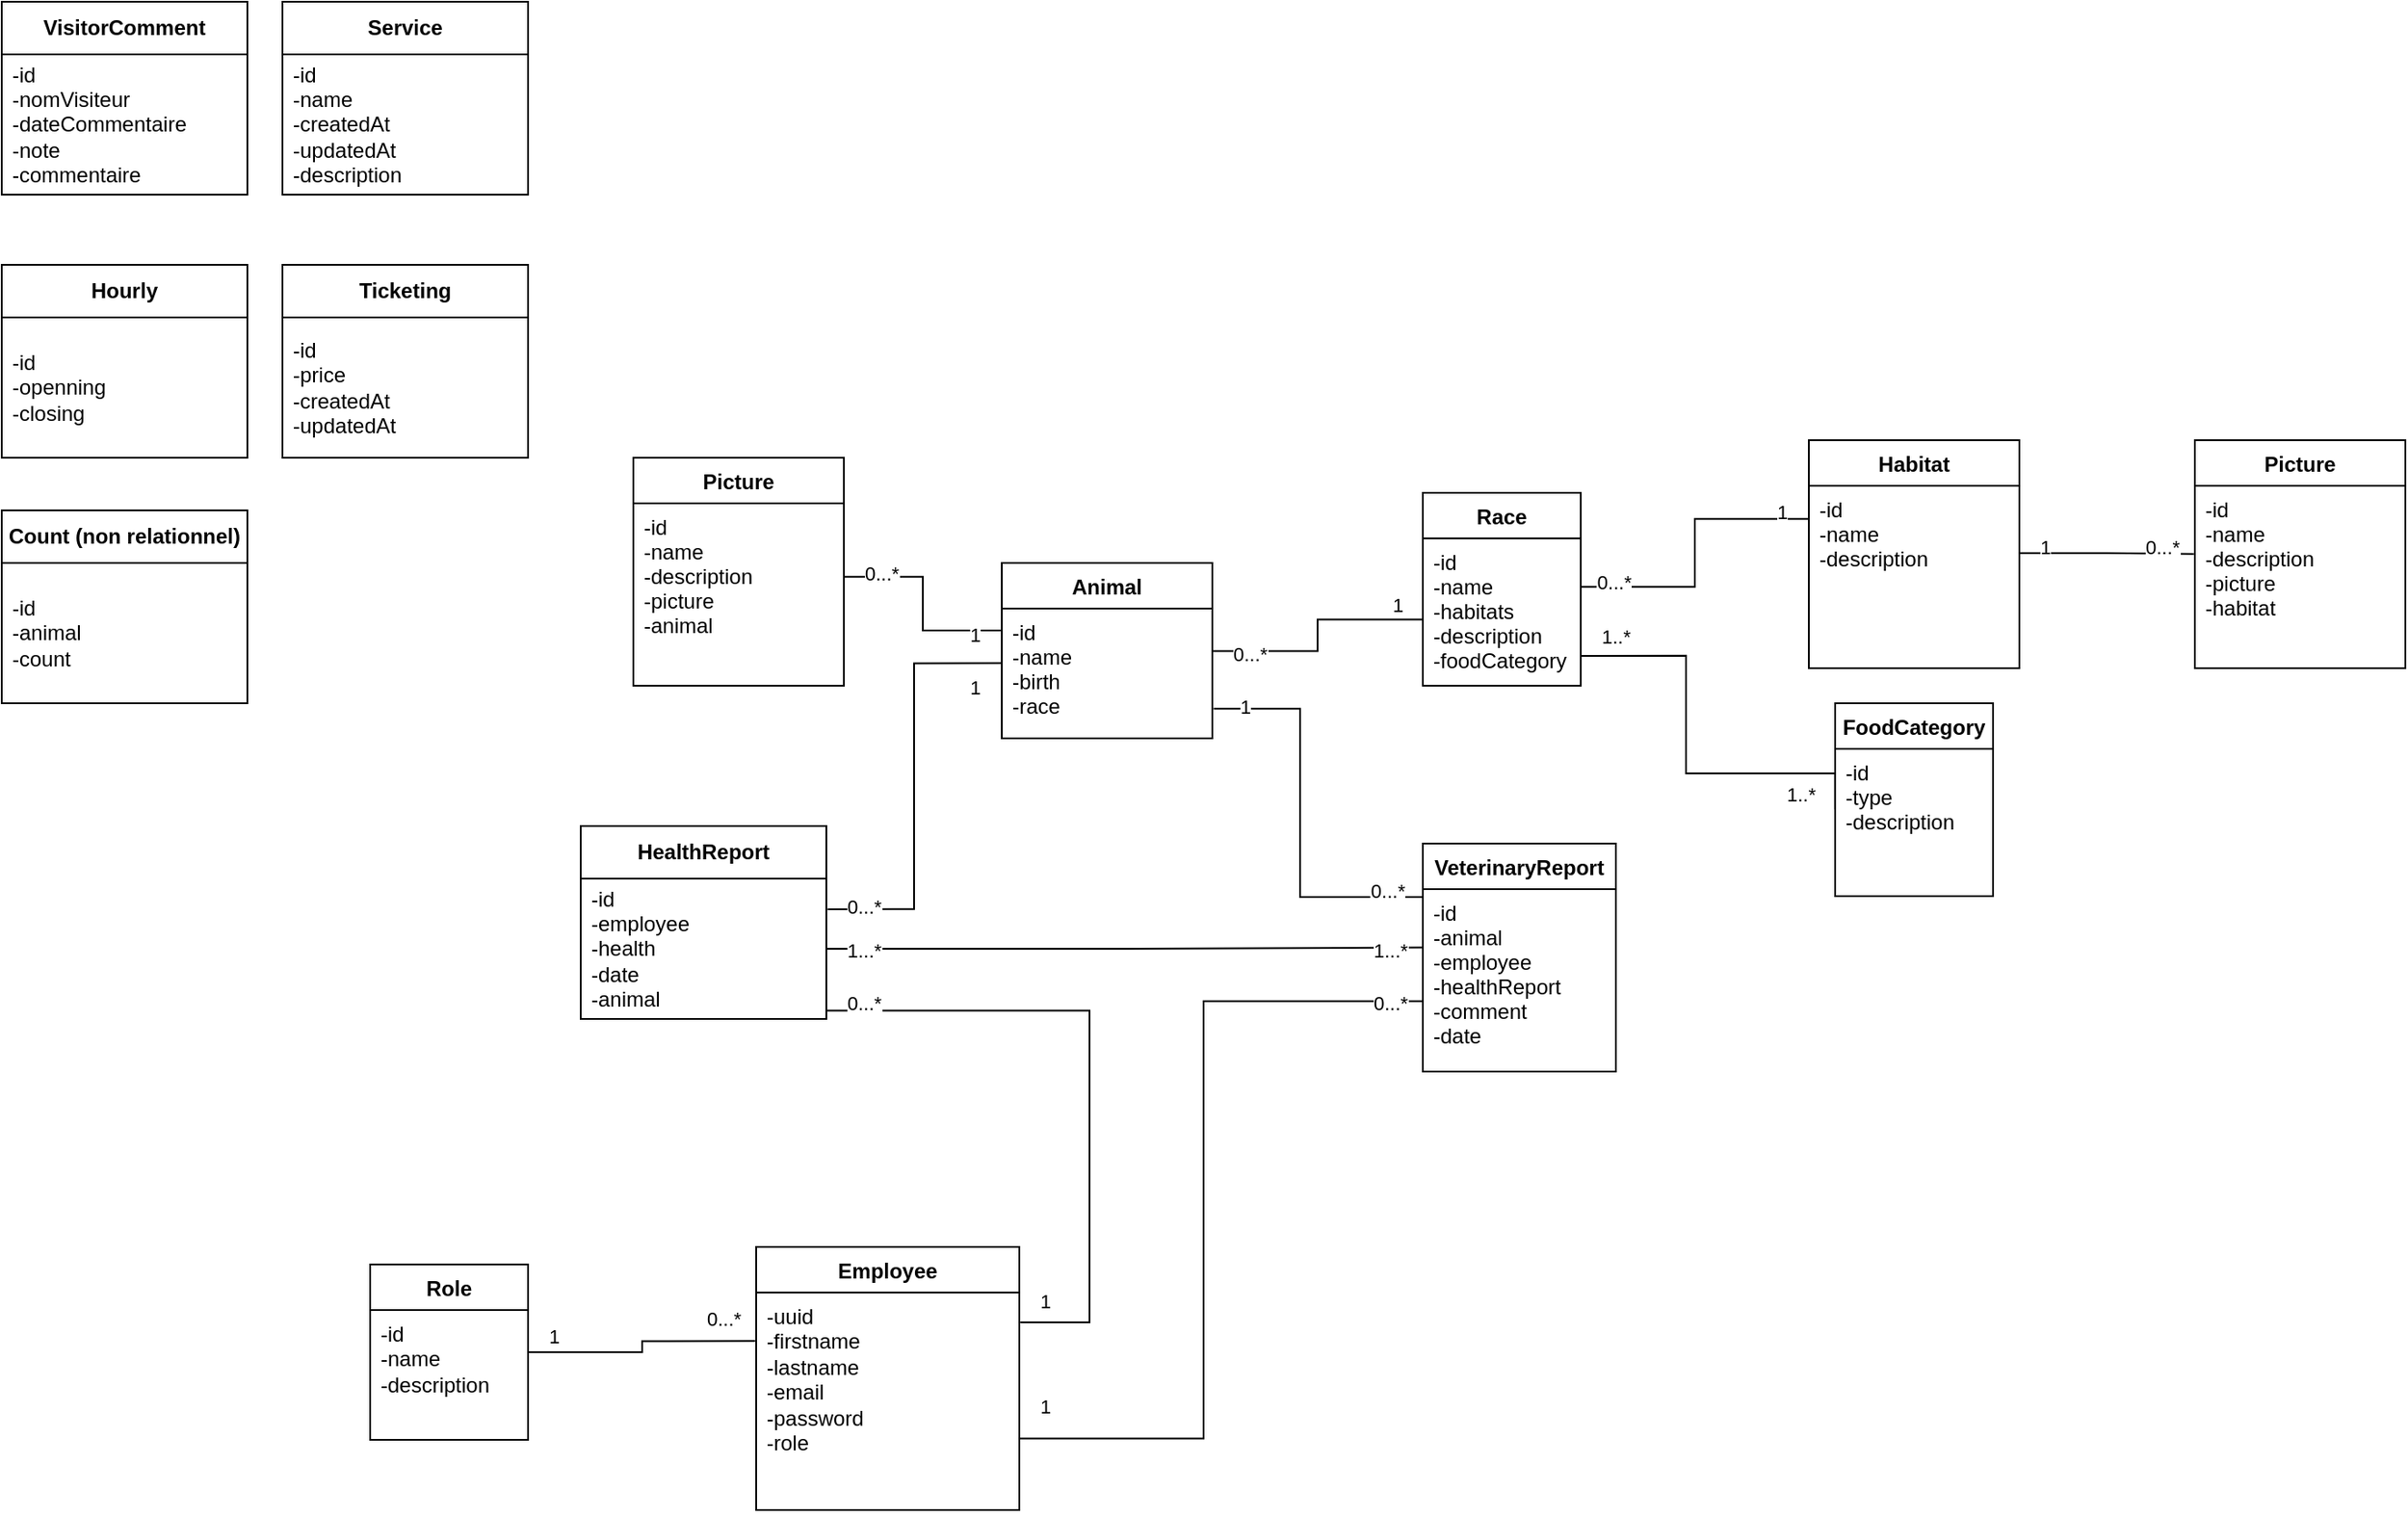 <mxfile version="24.5.5" type="github">
  <diagram id="C5RBs43oDa-KdzZeNtuy" name="Page-1">
    <mxGraphModel dx="1660" dy="545" grid="1" gridSize="10" guides="1" tooltips="1" connect="1" arrows="1" fold="1" page="1" pageScale="1" pageWidth="827" pageHeight="1169" math="0" shadow="0">
      <root>
        <mxCell id="WIyWlLk6GJQsqaUBKTNV-0" />
        <mxCell id="WIyWlLk6GJQsqaUBKTNV-1" parent="WIyWlLk6GJQsqaUBKTNV-0" />
        <mxCell id="zkfFHV4jXpPFQw0GAbJ--0" value="Animal" style="swimlane;fontStyle=1;align=center;verticalAlign=top;childLayout=stackLayout;horizontal=1;startSize=26;horizontalStack=0;resizeParent=1;resizeLast=0;collapsible=1;marginBottom=0;rounded=0;shadow=0;strokeWidth=1;" parent="WIyWlLk6GJQsqaUBKTNV-1" vertex="1">
          <mxGeometry x="280" y="690" width="120" height="100" as="geometry">
            <mxRectangle x="230" y="140" width="160" height="26" as="alternateBounds" />
          </mxGeometry>
        </mxCell>
        <mxCell id="zkfFHV4jXpPFQw0GAbJ--1" value="-id&#xa;-name&#xa;-birth&#xa;-race" style="text;align=left;verticalAlign=top;spacingLeft=4;spacingRight=4;overflow=hidden;rotatable=0;points=[[0,0.5],[1,0.5]];portConstraint=eastwest;" parent="zkfFHV4jXpPFQw0GAbJ--0" vertex="1">
          <mxGeometry y="26" width="120" height="74" as="geometry" />
        </mxCell>
        <mxCell id="1RMl9HKk7_kiOttYkBYu-0" value="Race" style="swimlane;fontStyle=1;align=center;verticalAlign=top;childLayout=stackLayout;horizontal=1;startSize=26;horizontalStack=0;resizeParent=1;resizeLast=0;collapsible=1;marginBottom=0;rounded=0;shadow=0;strokeWidth=1;" parent="WIyWlLk6GJQsqaUBKTNV-1" vertex="1">
          <mxGeometry x="520" y="650" width="90" height="110" as="geometry">
            <mxRectangle x="230" y="140" width="160" height="26" as="alternateBounds" />
          </mxGeometry>
        </mxCell>
        <mxCell id="1RMl9HKk7_kiOttYkBYu-1" value="-id&#xa;-name&#xa;-habitats&#xa;-description&#xa;-foodCategory" style="text;align=left;verticalAlign=top;spacingLeft=4;spacingRight=4;overflow=hidden;rotatable=0;points=[[0,0.5],[1,0.5]];portConstraint=eastwest;" parent="1RMl9HKk7_kiOttYkBYu-0" vertex="1">
          <mxGeometry y="26" width="90" height="84" as="geometry" />
        </mxCell>
        <mxCell id="1RMl9HKk7_kiOttYkBYu-32" value="" style="endArrow=none;html=1;edgeStyle=orthogonalEdgeStyle;rounded=0;entryX=-0.002;entryY=0.551;entryDx=0;entryDy=0;entryPerimeter=0;strokeColor=default;curved=0;exitX=0.997;exitY=0.328;exitDx=0;exitDy=0;exitPerimeter=0;" parent="WIyWlLk6GJQsqaUBKTNV-1" source="zkfFHV4jXpPFQw0GAbJ--1" target="1RMl9HKk7_kiOttYkBYu-1" edge="1">
          <mxGeometry relative="1" as="geometry">
            <mxPoint x="400" y="780" as="sourcePoint" />
            <mxPoint x="684" y="840" as="targetPoint" />
            <Array as="points">
              <mxPoint x="460" y="740" />
              <mxPoint x="460" y="722" />
            </Array>
          </mxGeometry>
        </mxCell>
        <mxCell id="1RMl9HKk7_kiOttYkBYu-33" value="0...*" style="edgeLabel;resizable=0;html=1;align=left;verticalAlign=bottom;" parent="1RMl9HKk7_kiOttYkBYu-32" connectable="0" vertex="1">
          <mxGeometry x="-1" relative="1" as="geometry">
            <mxPoint x="10" y="10" as="offset" />
          </mxGeometry>
        </mxCell>
        <mxCell id="1RMl9HKk7_kiOttYkBYu-34" value="1" style="edgeLabel;resizable=0;html=1;align=right;verticalAlign=bottom;" parent="1RMl9HKk7_kiOttYkBYu-32" connectable="0" vertex="1">
          <mxGeometry x="1" relative="1" as="geometry">
            <mxPoint x="-10" as="offset" />
          </mxGeometry>
        </mxCell>
        <mxCell id="1RMl9HKk7_kiOttYkBYu-38" value="FoodCategory" style="swimlane;fontStyle=1;align=center;verticalAlign=top;childLayout=stackLayout;horizontal=1;startSize=26;horizontalStack=0;resizeParent=1;resizeLast=0;collapsible=1;marginBottom=0;rounded=0;shadow=0;strokeWidth=1;" parent="WIyWlLk6GJQsqaUBKTNV-1" vertex="1">
          <mxGeometry x="755" y="770" width="90" height="110" as="geometry">
            <mxRectangle x="230" y="140" width="160" height="26" as="alternateBounds" />
          </mxGeometry>
        </mxCell>
        <mxCell id="1RMl9HKk7_kiOttYkBYu-39" value="-id&#xa;-type&#xa;-description" style="text;align=left;verticalAlign=top;spacingLeft=4;spacingRight=4;overflow=hidden;rotatable=0;points=[[0,0.5],[1,0.5]];portConstraint=eastwest;" parent="1RMl9HKk7_kiOttYkBYu-38" vertex="1">
          <mxGeometry y="26" width="90" height="84" as="geometry" />
        </mxCell>
        <mxCell id="1RMl9HKk7_kiOttYkBYu-42" value="" style="endArrow=none;html=1;edgeStyle=orthogonalEdgeStyle;rounded=0;exitX=1.003;exitY=0.797;exitDx=0;exitDy=0;exitPerimeter=0;entryX=-0.001;entryY=0.411;entryDx=0;entryDy=0;entryPerimeter=0;" parent="WIyWlLk6GJQsqaUBKTNV-1" source="1RMl9HKk7_kiOttYkBYu-1" target="1RMl9HKk7_kiOttYkBYu-39" edge="1">
          <mxGeometry relative="1" as="geometry">
            <mxPoint x="584" y="840" as="sourcePoint" />
            <mxPoint x="744" y="840" as="targetPoint" />
            <Array as="points">
              <mxPoint x="670" y="743" />
              <mxPoint x="670" y="810" />
              <mxPoint x="755" y="810" />
            </Array>
          </mxGeometry>
        </mxCell>
        <mxCell id="1RMl9HKk7_kiOttYkBYu-43" value="1..*" style="edgeLabel;resizable=0;html=1;align=left;verticalAlign=bottom;" parent="1RMl9HKk7_kiOttYkBYu-42" connectable="0" vertex="1">
          <mxGeometry x="-1" relative="1" as="geometry">
            <mxPoint x="10" y="-2" as="offset" />
          </mxGeometry>
        </mxCell>
        <mxCell id="1RMl9HKk7_kiOttYkBYu-44" value="1..*" style="edgeLabel;resizable=0;html=1;align=right;verticalAlign=bottom;" parent="1RMl9HKk7_kiOttYkBYu-42" connectable="0" vertex="1">
          <mxGeometry x="1" relative="1" as="geometry">
            <mxPoint x="-10" as="offset" />
          </mxGeometry>
        </mxCell>
        <mxCell id="1RMl9HKk7_kiOttYkBYu-45" value="Habitat" style="swimlane;fontStyle=1;align=center;verticalAlign=top;childLayout=stackLayout;horizontal=1;startSize=26;horizontalStack=0;resizeParent=1;resizeLast=0;collapsible=1;marginBottom=0;rounded=0;shadow=0;strokeWidth=1;" parent="WIyWlLk6GJQsqaUBKTNV-1" vertex="1">
          <mxGeometry x="740" y="620" width="120" height="130" as="geometry">
            <mxRectangle x="230" y="140" width="160" height="26" as="alternateBounds" />
          </mxGeometry>
        </mxCell>
        <mxCell id="1RMl9HKk7_kiOttYkBYu-46" value="-id&#xa;-name&#xa;-description&#xa;" style="text;align=left;verticalAlign=top;spacingLeft=4;spacingRight=4;overflow=hidden;rotatable=0;points=[[0,0.5],[1,0.5]];portConstraint=eastwest;" parent="1RMl9HKk7_kiOttYkBYu-45" vertex="1">
          <mxGeometry y="26" width="120" height="104" as="geometry" />
        </mxCell>
        <mxCell id="1RMl9HKk7_kiOttYkBYu-49" value="" style="endArrow=none;html=1;edgeStyle=orthogonalEdgeStyle;rounded=0;entryX=-0.003;entryY=0.182;entryDx=0;entryDy=0;entryPerimeter=0;exitX=1.004;exitY=0.329;exitDx=0;exitDy=0;exitPerimeter=0;" parent="WIyWlLk6GJQsqaUBKTNV-1" source="1RMl9HKk7_kiOttYkBYu-1" target="1RMl9HKk7_kiOttYkBYu-46" edge="1">
          <mxGeometry relative="1" as="geometry">
            <mxPoint x="784" y="684.66" as="sourcePoint" />
            <mxPoint x="944" y="684.66" as="targetPoint" />
          </mxGeometry>
        </mxCell>
        <mxCell id="1RMl9HKk7_kiOttYkBYu-50" value="1" style="edgeLabel;resizable=0;html=1;align=left;verticalAlign=bottom;" parent="1RMl9HKk7_kiOttYkBYu-49" connectable="0" vertex="1">
          <mxGeometry x="-1" relative="1" as="geometry">
            <mxPoint x="110" y="-34" as="offset" />
          </mxGeometry>
        </mxCell>
        <mxCell id="1RMl9HKk7_kiOttYkBYu-51" value="0...*" style="edgeLabel;resizable=0;html=1;align=right;verticalAlign=bottom;" parent="1RMl9HKk7_kiOttYkBYu-49" connectable="0" vertex="1">
          <mxGeometry x="1" relative="1" as="geometry">
            <mxPoint x="-100" y="45" as="offset" />
          </mxGeometry>
        </mxCell>
        <mxCell id="1RMl9HKk7_kiOttYkBYu-52" value="Employee" style="swimlane;fontStyle=1;align=center;verticalAlign=top;childLayout=stackLayout;horizontal=1;startSize=26;horizontalStack=0;resizeParent=1;resizeParentMax=0;resizeLast=0;collapsible=1;marginBottom=0;whiteSpace=wrap;html=1;" parent="WIyWlLk6GJQsqaUBKTNV-1" vertex="1">
          <mxGeometry x="140" y="1080" width="150" height="150" as="geometry" />
        </mxCell>
        <mxCell id="1RMl9HKk7_kiOttYkBYu-53" value="-uuid&lt;div&gt;-firstname&lt;/div&gt;&lt;div&gt;-lastname&lt;br&gt;&lt;div&gt;-email&lt;/div&gt;&lt;div&gt;-password&lt;/div&gt;&lt;div&gt;-role&lt;/div&gt;&lt;/div&gt;" style="text;strokeColor=none;fillColor=none;align=left;verticalAlign=top;spacingLeft=4;spacingRight=4;overflow=hidden;rotatable=0;points=[[0,0.5],[1,0.5]];portConstraint=eastwest;whiteSpace=wrap;html=1;" parent="1RMl9HKk7_kiOttYkBYu-52" vertex="1">
          <mxGeometry y="26" width="150" height="124" as="geometry" />
        </mxCell>
        <mxCell id="8nh0N_o-09KSPw2Pu6wE-0" value="&lt;b&gt;Service&lt;/b&gt;" style="swimlane;fontStyle=0;childLayout=stackLayout;horizontal=1;startSize=30;horizontalStack=0;resizeParent=1;resizeParentMax=0;resizeLast=0;collapsible=1;marginBottom=0;whiteSpace=wrap;html=1;" parent="WIyWlLk6GJQsqaUBKTNV-1" vertex="1">
          <mxGeometry x="-130" y="370" width="140" height="110" as="geometry">
            <mxRectangle x="-280" y="20" width="120" height="30" as="alternateBounds" />
          </mxGeometry>
        </mxCell>
        <mxCell id="8nh0N_o-09KSPw2Pu6wE-1" value="-id&lt;div&gt;-name&lt;/div&gt;&lt;div&gt;-createdAt&lt;/div&gt;&lt;div&gt;-updatedAt&lt;/div&gt;&lt;div&gt;-description&lt;/div&gt;" style="text;strokeColor=none;fillColor=none;align=left;verticalAlign=middle;spacingLeft=4;spacingRight=4;overflow=hidden;points=[[0,0.5],[1,0.5]];portConstraint=eastwest;rotatable=0;whiteSpace=wrap;html=1;" parent="8nh0N_o-09KSPw2Pu6wE-0" vertex="1">
          <mxGeometry y="30" width="140" height="80" as="geometry" />
        </mxCell>
        <mxCell id="8nh0N_o-09KSPw2Pu6wE-5" value="Picture" style="swimlane;fontStyle=1;align=center;verticalAlign=top;childLayout=stackLayout;horizontal=1;startSize=26;horizontalStack=0;resizeParent=1;resizeLast=0;collapsible=1;marginBottom=0;rounded=0;shadow=0;strokeWidth=1;" parent="WIyWlLk6GJQsqaUBKTNV-1" vertex="1">
          <mxGeometry x="70" y="630" width="120" height="130" as="geometry">
            <mxRectangle x="230" y="140" width="160" height="26" as="alternateBounds" />
          </mxGeometry>
        </mxCell>
        <mxCell id="8nh0N_o-09KSPw2Pu6wE-6" value="-id&#xa;-name&#xa;-description&#xa;-picture&#xa;-animal" style="text;align=left;verticalAlign=top;spacingLeft=4;spacingRight=4;overflow=hidden;rotatable=0;points=[[0,0.5],[1,0.5]];portConstraint=eastwest;" parent="8nh0N_o-09KSPw2Pu6wE-5" vertex="1">
          <mxGeometry y="26" width="120" height="104" as="geometry" />
        </mxCell>
        <mxCell id="8nh0N_o-09KSPw2Pu6wE-11" value="Role" style="swimlane;fontStyle=1;align=center;verticalAlign=top;childLayout=stackLayout;horizontal=1;startSize=26;horizontalStack=0;resizeParent=1;resizeParentMax=0;resizeLast=0;collapsible=1;marginBottom=0;whiteSpace=wrap;html=1;" parent="WIyWlLk6GJQsqaUBKTNV-1" vertex="1">
          <mxGeometry x="-80" y="1090" width="90" height="100" as="geometry" />
        </mxCell>
        <mxCell id="8nh0N_o-09KSPw2Pu6wE-12" value="-id&lt;div&gt;-name&lt;/div&gt;&lt;div&gt;-description&lt;/div&gt;" style="text;strokeColor=none;fillColor=none;align=left;verticalAlign=top;spacingLeft=4;spacingRight=4;overflow=hidden;rotatable=0;points=[[0,0.5],[1,0.5]];portConstraint=eastwest;whiteSpace=wrap;html=1;" parent="8nh0N_o-09KSPw2Pu6wE-11" vertex="1">
          <mxGeometry y="26" width="90" height="74" as="geometry" />
        </mxCell>
        <mxCell id="8nh0N_o-09KSPw2Pu6wE-13" style="edgeStyle=orthogonalEdgeStyle;rounded=0;orthogonalLoop=1;jettySize=auto;html=1;entryX=-0.004;entryY=0.223;entryDx=0;entryDy=0;entryPerimeter=0;strokeColor=default;endArrow=none;endFill=0;" parent="WIyWlLk6GJQsqaUBKTNV-1" source="8nh0N_o-09KSPw2Pu6wE-11" target="1RMl9HKk7_kiOttYkBYu-53" edge="1">
          <mxGeometry relative="1" as="geometry" />
        </mxCell>
        <mxCell id="8nh0N_o-09KSPw2Pu6wE-14" value="&lt;b&gt;Count (non relationnel)&lt;/b&gt;" style="swimlane;fontStyle=0;childLayout=stackLayout;horizontal=1;startSize=30;horizontalStack=0;resizeParent=1;resizeParentMax=0;resizeLast=0;collapsible=1;marginBottom=0;whiteSpace=wrap;html=1;" parent="WIyWlLk6GJQsqaUBKTNV-1" vertex="1">
          <mxGeometry x="-290" y="660" width="140" height="110" as="geometry">
            <mxRectangle x="-280" y="20" width="120" height="30" as="alternateBounds" />
          </mxGeometry>
        </mxCell>
        <mxCell id="8nh0N_o-09KSPw2Pu6wE-15" value="-id&lt;div&gt;-animal&lt;/div&gt;&lt;div&gt;-count&lt;/div&gt;" style="text;strokeColor=none;fillColor=none;align=left;verticalAlign=middle;spacingLeft=4;spacingRight=4;overflow=hidden;points=[[0,0.5],[1,0.5]];portConstraint=eastwest;rotatable=0;whiteSpace=wrap;html=1;" parent="8nh0N_o-09KSPw2Pu6wE-14" vertex="1">
          <mxGeometry y="30" width="140" height="80" as="geometry" />
        </mxCell>
        <mxCell id="8nh0N_o-09KSPw2Pu6wE-16" value="&lt;b&gt;Ticketing&lt;/b&gt;" style="swimlane;fontStyle=0;childLayout=stackLayout;horizontal=1;startSize=30;horizontalStack=0;resizeParent=1;resizeParentMax=0;resizeLast=0;collapsible=1;marginBottom=0;whiteSpace=wrap;html=1;" parent="WIyWlLk6GJQsqaUBKTNV-1" vertex="1">
          <mxGeometry x="-130" y="520" width="140" height="110" as="geometry">
            <mxRectangle x="-280" y="20" width="120" height="30" as="alternateBounds" />
          </mxGeometry>
        </mxCell>
        <mxCell id="8nh0N_o-09KSPw2Pu6wE-17" value="-id&lt;div&gt;-price&lt;/div&gt;&lt;div&gt;-createdAt&lt;/div&gt;&lt;div&gt;-updatedAt&lt;/div&gt;" style="text;strokeColor=none;fillColor=none;align=left;verticalAlign=middle;spacingLeft=4;spacingRight=4;overflow=hidden;points=[[0,0.5],[1,0.5]];portConstraint=eastwest;rotatable=0;whiteSpace=wrap;html=1;" parent="8nh0N_o-09KSPw2Pu6wE-16" vertex="1">
          <mxGeometry y="30" width="140" height="80" as="geometry" />
        </mxCell>
        <mxCell id="8nh0N_o-09KSPw2Pu6wE-18" value="&lt;b&gt;Hourly&lt;/b&gt;" style="swimlane;fontStyle=0;childLayout=stackLayout;horizontal=1;startSize=30;horizontalStack=0;resizeParent=1;resizeParentMax=0;resizeLast=0;collapsible=1;marginBottom=0;whiteSpace=wrap;html=1;" parent="WIyWlLk6GJQsqaUBKTNV-1" vertex="1">
          <mxGeometry x="-290" y="520" width="140" height="110" as="geometry">
            <mxRectangle x="-280" y="20" width="120" height="30" as="alternateBounds" />
          </mxGeometry>
        </mxCell>
        <mxCell id="8nh0N_o-09KSPw2Pu6wE-19" value="-id&lt;div&gt;-openning&lt;/div&gt;&lt;div&gt;-closing&lt;/div&gt;" style="text;strokeColor=none;fillColor=none;align=left;verticalAlign=middle;spacingLeft=4;spacingRight=4;overflow=hidden;points=[[0,0.5],[1,0.5]];portConstraint=eastwest;rotatable=0;whiteSpace=wrap;html=1;" parent="8nh0N_o-09KSPw2Pu6wE-18" vertex="1">
          <mxGeometry y="30" width="140" height="80" as="geometry" />
        </mxCell>
        <mxCell id="8nh0N_o-09KSPw2Pu6wE-20" value="&lt;b&gt;VisitorComment&lt;/b&gt;" style="swimlane;fontStyle=0;childLayout=stackLayout;horizontal=1;startSize=30;horizontalStack=0;resizeParent=1;resizeParentMax=0;resizeLast=0;collapsible=1;marginBottom=0;whiteSpace=wrap;html=1;" parent="WIyWlLk6GJQsqaUBKTNV-1" vertex="1">
          <mxGeometry x="-290" y="370" width="140" height="110" as="geometry">
            <mxRectangle x="-280" y="20" width="120" height="30" as="alternateBounds" />
          </mxGeometry>
        </mxCell>
        <mxCell id="8nh0N_o-09KSPw2Pu6wE-21" value="-id&lt;div&gt;-nomVisiteur&lt;/div&gt;&lt;div&gt;-dateCommentaire&lt;/div&gt;&lt;div&gt;-note&lt;/div&gt;&lt;div&gt;-commentaire&lt;/div&gt;" style="text;strokeColor=none;fillColor=none;align=left;verticalAlign=middle;spacingLeft=4;spacingRight=4;overflow=hidden;points=[[0,0.5],[1,0.5]];portConstraint=eastwest;rotatable=0;whiteSpace=wrap;html=1;" parent="8nh0N_o-09KSPw2Pu6wE-20" vertex="1">
          <mxGeometry y="30" width="140" height="80" as="geometry" />
        </mxCell>
        <mxCell id="8nh0N_o-09KSPw2Pu6wE-24" value="&lt;b&gt;HealthReport&lt;/b&gt;" style="swimlane;fontStyle=0;childLayout=stackLayout;horizontal=1;startSize=30;horizontalStack=0;resizeParent=1;resizeParentMax=0;resizeLast=0;collapsible=1;marginBottom=0;whiteSpace=wrap;html=1;" parent="WIyWlLk6GJQsqaUBKTNV-1" vertex="1">
          <mxGeometry x="40" y="840" width="140" height="110" as="geometry">
            <mxRectangle x="-280" y="20" width="120" height="30" as="alternateBounds" />
          </mxGeometry>
        </mxCell>
        <mxCell id="8nh0N_o-09KSPw2Pu6wE-25" value="-id&lt;div&gt;-employee&lt;br&gt;&lt;div&gt;-health&lt;/div&gt;&lt;div&gt;-date&lt;/div&gt;&lt;/div&gt;&lt;div&gt;-animal&lt;/div&gt;" style="text;strokeColor=none;fillColor=none;align=left;verticalAlign=middle;spacingLeft=4;spacingRight=4;overflow=hidden;points=[[0,0.5],[1,0.5]];portConstraint=eastwest;rotatable=0;whiteSpace=wrap;html=1;" parent="8nh0N_o-09KSPw2Pu6wE-24" vertex="1">
          <mxGeometry y="30" width="140" height="80" as="geometry" />
        </mxCell>
        <mxCell id="8nh0N_o-09KSPw2Pu6wE-26" value="" style="endArrow=none;html=1;rounded=0;exitX=1.005;exitY=0.218;exitDx=0;exitDy=0;exitPerimeter=0;entryX=0.003;entryY=0.421;entryDx=0;entryDy=0;entryPerimeter=0;edgeStyle=orthogonalEdgeStyle;" parent="WIyWlLk6GJQsqaUBKTNV-1" source="8nh0N_o-09KSPw2Pu6wE-25" target="zkfFHV4jXpPFQw0GAbJ--1" edge="1">
          <mxGeometry width="50" height="50" relative="1" as="geometry">
            <mxPoint x="220" y="930" as="sourcePoint" />
            <mxPoint x="270" y="880" as="targetPoint" />
          </mxGeometry>
        </mxCell>
        <mxCell id="57ifcudxurt9lMdkbxTo-0" value="VeterinaryReport" style="swimlane;fontStyle=1;align=center;verticalAlign=top;childLayout=stackLayout;horizontal=1;startSize=26;horizontalStack=0;resizeParent=1;resizeLast=0;collapsible=1;marginBottom=0;rounded=0;shadow=0;strokeWidth=1;" vertex="1" parent="WIyWlLk6GJQsqaUBKTNV-1">
          <mxGeometry x="520" y="850" width="110" height="130" as="geometry">
            <mxRectangle x="230" y="140" width="160" height="26" as="alternateBounds" />
          </mxGeometry>
        </mxCell>
        <mxCell id="57ifcudxurt9lMdkbxTo-1" value="-id&#xa;-animal&#xa;-employee&#xa;-healthReport&#xa;-comment&#xa;-date" style="text;align=left;verticalAlign=top;spacingLeft=4;spacingRight=4;overflow=hidden;rotatable=0;points=[[0,0.5],[1,0.5]];portConstraint=eastwest;" vertex="1" parent="57ifcudxurt9lMdkbxTo-0">
          <mxGeometry y="26" width="110" height="84" as="geometry" />
        </mxCell>
        <mxCell id="57ifcudxurt9lMdkbxTo-2" value="" style="endArrow=none;html=1;rounded=0;exitX=1.006;exitY=0.772;exitDx=0;exitDy=0;exitPerimeter=0;edgeStyle=orthogonalEdgeStyle;entryX=-0.001;entryY=0.053;entryDx=0;entryDy=0;entryPerimeter=0;" edge="1" parent="WIyWlLk6GJQsqaUBKTNV-1" source="zkfFHV4jXpPFQw0GAbJ--1" target="57ifcudxurt9lMdkbxTo-1">
          <mxGeometry width="50" height="50" relative="1" as="geometry">
            <mxPoint x="540" y="830" as="sourcePoint" />
            <mxPoint x="500" y="880" as="targetPoint" />
            <Array as="points">
              <mxPoint x="450" y="819" />
              <mxPoint x="450" y="880" />
              <mxPoint x="500" y="880" />
            </Array>
          </mxGeometry>
        </mxCell>
        <mxCell id="57ifcudxurt9lMdkbxTo-3" value="0...*" style="edgeLabel;resizable=0;html=1;align=right;verticalAlign=bottom;" connectable="0" vertex="1" parent="WIyWlLk6GJQsqaUBKTNV-1">
          <mxGeometry x="510.0" y="885.004" as="geometry" />
        </mxCell>
        <mxCell id="57ifcudxurt9lMdkbxTo-4" value="1" style="edgeLabel;resizable=0;html=1;align=left;verticalAlign=bottom;" connectable="0" vertex="1" parent="WIyWlLk6GJQsqaUBKTNV-1">
          <mxGeometry x="414" y="780" as="geometry" />
        </mxCell>
        <mxCell id="57ifcudxurt9lMdkbxTo-5" value="0...*" style="edgeLabel;resizable=0;html=1;align=left;verticalAlign=bottom;" connectable="0" vertex="1" parent="WIyWlLk6GJQsqaUBKTNV-1">
          <mxGeometry x="110.0" y="1129.996" as="geometry" />
        </mxCell>
        <mxCell id="57ifcudxurt9lMdkbxTo-6" value="1" style="edgeLabel;resizable=0;html=1;align=left;verticalAlign=bottom;" connectable="0" vertex="1" parent="WIyWlLk6GJQsqaUBKTNV-1">
          <mxGeometry x="20.0" y="1139.996" as="geometry" />
        </mxCell>
        <mxCell id="57ifcudxurt9lMdkbxTo-7" value="" style="endArrow=none;html=1;rounded=0;edgeStyle=orthogonalEdgeStyle;exitX=1.004;exitY=0.137;exitDx=0;exitDy=0;exitPerimeter=0;entryX=1;entryY=0.94;entryDx=0;entryDy=0;entryPerimeter=0;" edge="1" parent="WIyWlLk6GJQsqaUBKTNV-1" source="1RMl9HKk7_kiOttYkBYu-53" target="8nh0N_o-09KSPw2Pu6wE-25">
          <mxGeometry width="50" height="50" relative="1" as="geometry">
            <mxPoint x="314.76" y="1124" as="sourcePoint" />
            <mxPoint x="364.76" y="1074" as="targetPoint" />
            <Array as="points">
              <mxPoint x="330" y="1123" />
              <mxPoint x="330" y="945" />
            </Array>
          </mxGeometry>
        </mxCell>
        <mxCell id="57ifcudxurt9lMdkbxTo-9" value="" style="endArrow=none;html=1;rounded=0;exitX=1.003;exitY=0.671;exitDx=0;exitDy=0;exitPerimeter=0;edgeStyle=orthogonalEdgeStyle;entryX=-0.001;entryY=0.761;entryDx=0;entryDy=0;entryPerimeter=0;" edge="1" parent="WIyWlLk6GJQsqaUBKTNV-1" source="1RMl9HKk7_kiOttYkBYu-53" target="57ifcudxurt9lMdkbxTo-1">
          <mxGeometry width="50" height="50" relative="1" as="geometry">
            <mxPoint x="330" y="1190" as="sourcePoint" />
            <mxPoint x="500" y="940" as="targetPoint" />
            <Array as="points">
              <mxPoint x="395" y="1189" />
              <mxPoint x="395" y="940" />
            </Array>
          </mxGeometry>
        </mxCell>
        <mxCell id="57ifcudxurt9lMdkbxTo-10" value="0...*" style="edgeLabel;resizable=0;html=1;align=left;verticalAlign=bottom;" connectable="0" vertex="1" parent="WIyWlLk6GJQsqaUBKTNV-1">
          <mxGeometry x="190.0" y="949.996" as="geometry" />
        </mxCell>
        <mxCell id="57ifcudxurt9lMdkbxTo-11" value="1" style="edgeLabel;resizable=0;html=1;align=left;verticalAlign=bottom;" connectable="0" vertex="1" parent="WIyWlLk6GJQsqaUBKTNV-1">
          <mxGeometry x="300.0" y="1119.996" as="geometry" />
        </mxCell>
        <mxCell id="57ifcudxurt9lMdkbxTo-13" value="1" style="edgeLabel;resizable=0;html=1;align=left;verticalAlign=bottom;" connectable="0" vertex="1" parent="WIyWlLk6GJQsqaUBKTNV-1">
          <mxGeometry x="300.0" y="1179.996" as="geometry" />
        </mxCell>
        <mxCell id="57ifcudxurt9lMdkbxTo-14" value="0...*" style="edgeLabel;resizable=0;html=1;align=left;verticalAlign=bottom;" connectable="0" vertex="1" parent="WIyWlLk6GJQsqaUBKTNV-1">
          <mxGeometry x="490.0" y="949.996" as="geometry" />
        </mxCell>
        <mxCell id="57ifcudxurt9lMdkbxTo-15" value="0...*" style="edgeLabel;resizable=0;html=1;align=left;verticalAlign=bottom;" connectable="0" vertex="1" parent="WIyWlLk6GJQsqaUBKTNV-1">
          <mxGeometry x="190.0" y="894.996" as="geometry" />
        </mxCell>
        <mxCell id="57ifcudxurt9lMdkbxTo-16" value="1" style="edgeLabel;resizable=0;html=1;align=left;verticalAlign=bottom;" connectable="0" vertex="1" parent="WIyWlLk6GJQsqaUBKTNV-1">
          <mxGeometry x="260.0" y="769.996" as="geometry" />
        </mxCell>
        <mxCell id="57ifcudxurt9lMdkbxTo-17" value="" style="endArrow=none;html=1;rounded=0;exitX=1;exitY=0.5;exitDx=0;exitDy=0;entryX=0.003;entryY=0.396;entryDx=0;entryDy=0;entryPerimeter=0;edgeStyle=orthogonalEdgeStyle;" edge="1" parent="WIyWlLk6GJQsqaUBKTNV-1" source="8nh0N_o-09KSPw2Pu6wE-25" target="57ifcudxurt9lMdkbxTo-1">
          <mxGeometry width="50" height="50" relative="1" as="geometry">
            <mxPoint x="410" y="930" as="sourcePoint" />
            <mxPoint x="460" y="880" as="targetPoint" />
          </mxGeometry>
        </mxCell>
        <mxCell id="57ifcudxurt9lMdkbxTo-18" value="1...*" style="edgeLabel;resizable=0;html=1;align=left;verticalAlign=bottom;" connectable="0" vertex="1" parent="WIyWlLk6GJQsqaUBKTNV-1">
          <mxGeometry x="190.0" y="919.996" as="geometry" />
        </mxCell>
        <mxCell id="57ifcudxurt9lMdkbxTo-19" value="1...*" style="edgeLabel;resizable=0;html=1;align=left;verticalAlign=bottom;" connectable="0" vertex="1" parent="WIyWlLk6GJQsqaUBKTNV-1">
          <mxGeometry x="490.0" y="919.996" as="geometry" />
        </mxCell>
        <mxCell id="57ifcudxurt9lMdkbxTo-20" value="" style="endArrow=none;html=1;rounded=0;exitX=1.004;exitY=0.403;exitDx=0;exitDy=0;exitPerimeter=0;entryX=-0.005;entryY=0.169;entryDx=0;entryDy=0;entryPerimeter=0;edgeStyle=orthogonalEdgeStyle;" edge="1" parent="WIyWlLk6GJQsqaUBKTNV-1" source="8nh0N_o-09KSPw2Pu6wE-6" target="zkfFHV4jXpPFQw0GAbJ--1">
          <mxGeometry width="50" height="50" relative="1" as="geometry">
            <mxPoint x="230" y="860" as="sourcePoint" />
            <mxPoint x="280" y="810" as="targetPoint" />
          </mxGeometry>
        </mxCell>
        <mxCell id="57ifcudxurt9lMdkbxTo-21" value="0...*" style="edgeLabel;resizable=0;html=1;align=left;verticalAlign=bottom;" connectable="0" vertex="1" parent="WIyWlLk6GJQsqaUBKTNV-1">
          <mxGeometry x="200.0" y="704.996" as="geometry" />
        </mxCell>
        <mxCell id="57ifcudxurt9lMdkbxTo-22" value="1" style="edgeLabel;resizable=0;html=1;align=left;verticalAlign=bottom;" connectable="0" vertex="1" parent="WIyWlLk6GJQsqaUBKTNV-1">
          <mxGeometry x="260.0" y="739.996" as="geometry" />
        </mxCell>
        <mxCell id="57ifcudxurt9lMdkbxTo-23" value="Picture" style="swimlane;fontStyle=1;align=center;verticalAlign=top;childLayout=stackLayout;horizontal=1;startSize=26;horizontalStack=0;resizeParent=1;resizeLast=0;collapsible=1;marginBottom=0;rounded=0;shadow=0;strokeWidth=1;" vertex="1" parent="WIyWlLk6GJQsqaUBKTNV-1">
          <mxGeometry x="960" y="620" width="120" height="130" as="geometry">
            <mxRectangle x="230" y="140" width="160" height="26" as="alternateBounds" />
          </mxGeometry>
        </mxCell>
        <mxCell id="57ifcudxurt9lMdkbxTo-24" value="-id&#xa;-name&#xa;-description&#xa;-picture&#xa;-habitat" style="text;align=left;verticalAlign=top;spacingLeft=4;spacingRight=4;overflow=hidden;rotatable=0;points=[[0,0.5],[1,0.5]];portConstraint=eastwest;" vertex="1" parent="57ifcudxurt9lMdkbxTo-23">
          <mxGeometry y="26" width="120" height="104" as="geometry" />
        </mxCell>
        <mxCell id="57ifcudxurt9lMdkbxTo-25" value="" style="endArrow=none;html=1;rounded=0;exitX=0.997;exitY=0.369;exitDx=0;exitDy=0;exitPerimeter=0;edgeStyle=orthogonalEdgeStyle;entryX=-0.005;entryY=0.374;entryDx=0;entryDy=0;entryPerimeter=0;" edge="1" parent="WIyWlLk6GJQsqaUBKTNV-1" source="1RMl9HKk7_kiOttYkBYu-46" target="57ifcudxurt9lMdkbxTo-24">
          <mxGeometry width="50" height="50" relative="1" as="geometry">
            <mxPoint x="580" y="880" as="sourcePoint" />
            <mxPoint x="970" y="710" as="targetPoint" />
          </mxGeometry>
        </mxCell>
        <mxCell id="57ifcudxurt9lMdkbxTo-26" value="1" style="edgeLabel;resizable=0;html=1;align=left;verticalAlign=bottom;" connectable="0" vertex="1" parent="WIyWlLk6GJQsqaUBKTNV-1">
          <mxGeometry x="870.0" y="689.996" as="geometry" />
        </mxCell>
        <mxCell id="57ifcudxurt9lMdkbxTo-27" value="0...*" style="edgeLabel;resizable=0;html=1;align=left;verticalAlign=bottom;" connectable="0" vertex="1" parent="WIyWlLk6GJQsqaUBKTNV-1">
          <mxGeometry x="930.0" y="689.996" as="geometry" />
        </mxCell>
      </root>
    </mxGraphModel>
  </diagram>
</mxfile>
